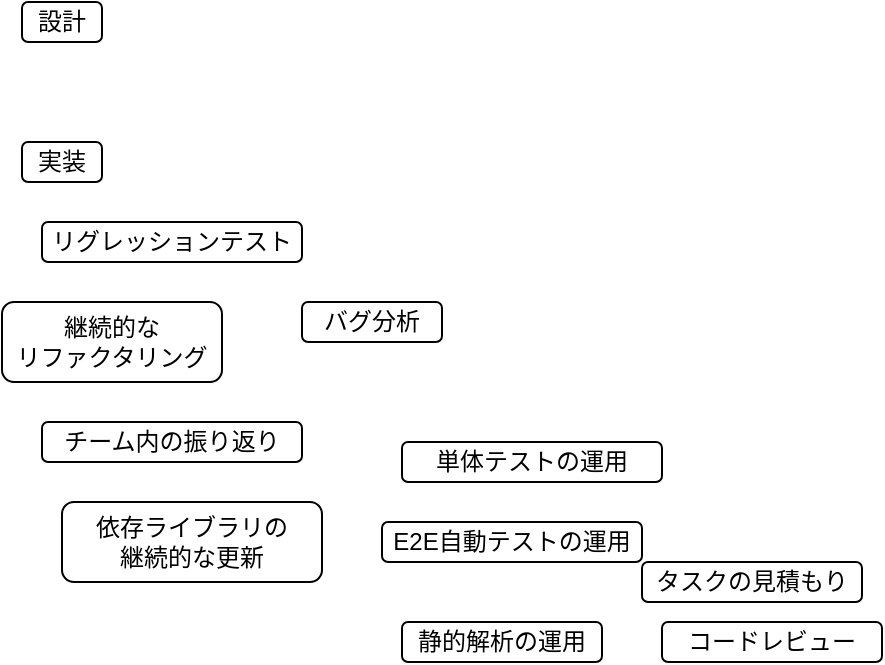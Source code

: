 <mxfile version="22.1.5" type="device">
  <diagram name="ページ1" id="44k2AwJgWq7LITa2MMVN">
    <mxGraphModel dx="753" dy="478" grid="1" gridSize="10" guides="1" tooltips="1" connect="1" arrows="1" fold="1" page="1" pageScale="1" pageWidth="827" pageHeight="1169" math="0" shadow="0">
      <root>
        <mxCell id="0" />
        <mxCell id="1" parent="0" />
        <mxCell id="DeSURFavH04fWO_Z-Beb-1" value="設計" style="rounded=1;whiteSpace=wrap;html=1;" parent="1" vertex="1">
          <mxGeometry x="60" y="150" width="40" height="20" as="geometry" />
        </mxCell>
        <mxCell id="DeSURFavH04fWO_Z-Beb-2" value="実装" style="rounded=1;whiteSpace=wrap;html=1;" parent="1" vertex="1">
          <mxGeometry x="60" y="220" width="40" height="20" as="geometry" />
        </mxCell>
        <mxCell id="DeSURFavH04fWO_Z-Beb-3" value="リグレッションテスト" style="rounded=1;whiteSpace=wrap;html=1;" parent="1" vertex="1">
          <mxGeometry x="70" y="260" width="130" height="20" as="geometry" />
        </mxCell>
        <mxCell id="DeSURFavH04fWO_Z-Beb-4" value="継続的な&lt;br&gt;リファクタリング" style="rounded=1;whiteSpace=wrap;html=1;" parent="1" vertex="1">
          <mxGeometry x="50" y="300" width="110" height="40" as="geometry" />
        </mxCell>
        <mxCell id="DeSURFavH04fWO_Z-Beb-5" value="バグ分析" style="rounded=1;whiteSpace=wrap;html=1;" parent="1" vertex="1">
          <mxGeometry x="200" y="300" width="70" height="20" as="geometry" />
        </mxCell>
        <mxCell id="nx6ylVApqovj3rBcXHf--1" value="チーム内の振り返り" style="rounded=1;whiteSpace=wrap;html=1;" vertex="1" parent="1">
          <mxGeometry x="70" y="360" width="130" height="20" as="geometry" />
        </mxCell>
        <mxCell id="nx6ylVApqovj3rBcXHf--2" value="依存ライブラリの&lt;br&gt;継続的な更新" style="rounded=1;whiteSpace=wrap;html=1;" vertex="1" parent="1">
          <mxGeometry x="80" y="400" width="130" height="40" as="geometry" />
        </mxCell>
        <mxCell id="nx6ylVApqovj3rBcXHf--3" value="単体テストの運用" style="rounded=1;whiteSpace=wrap;html=1;" vertex="1" parent="1">
          <mxGeometry x="250" y="370" width="130" height="20" as="geometry" />
        </mxCell>
        <mxCell id="nx6ylVApqovj3rBcXHf--4" value="E2E自動テストの運用" style="rounded=1;whiteSpace=wrap;html=1;" vertex="1" parent="1">
          <mxGeometry x="240" y="410" width="130" height="20" as="geometry" />
        </mxCell>
        <mxCell id="nx6ylVApqovj3rBcXHf--5" value="静的解析の運用" style="rounded=1;whiteSpace=wrap;html=1;" vertex="1" parent="1">
          <mxGeometry x="250" y="460" width="100" height="20" as="geometry" />
        </mxCell>
        <mxCell id="nx6ylVApqovj3rBcXHf--6" value="タスクの見積もり" style="rounded=1;whiteSpace=wrap;html=1;" vertex="1" parent="1">
          <mxGeometry x="370" y="430" width="110" height="20" as="geometry" />
        </mxCell>
        <mxCell id="nx6ylVApqovj3rBcXHf--7" value="コードレビュー" style="rounded=1;whiteSpace=wrap;html=1;" vertex="1" parent="1">
          <mxGeometry x="380" y="460" width="110" height="20" as="geometry" />
        </mxCell>
      </root>
    </mxGraphModel>
  </diagram>
</mxfile>
